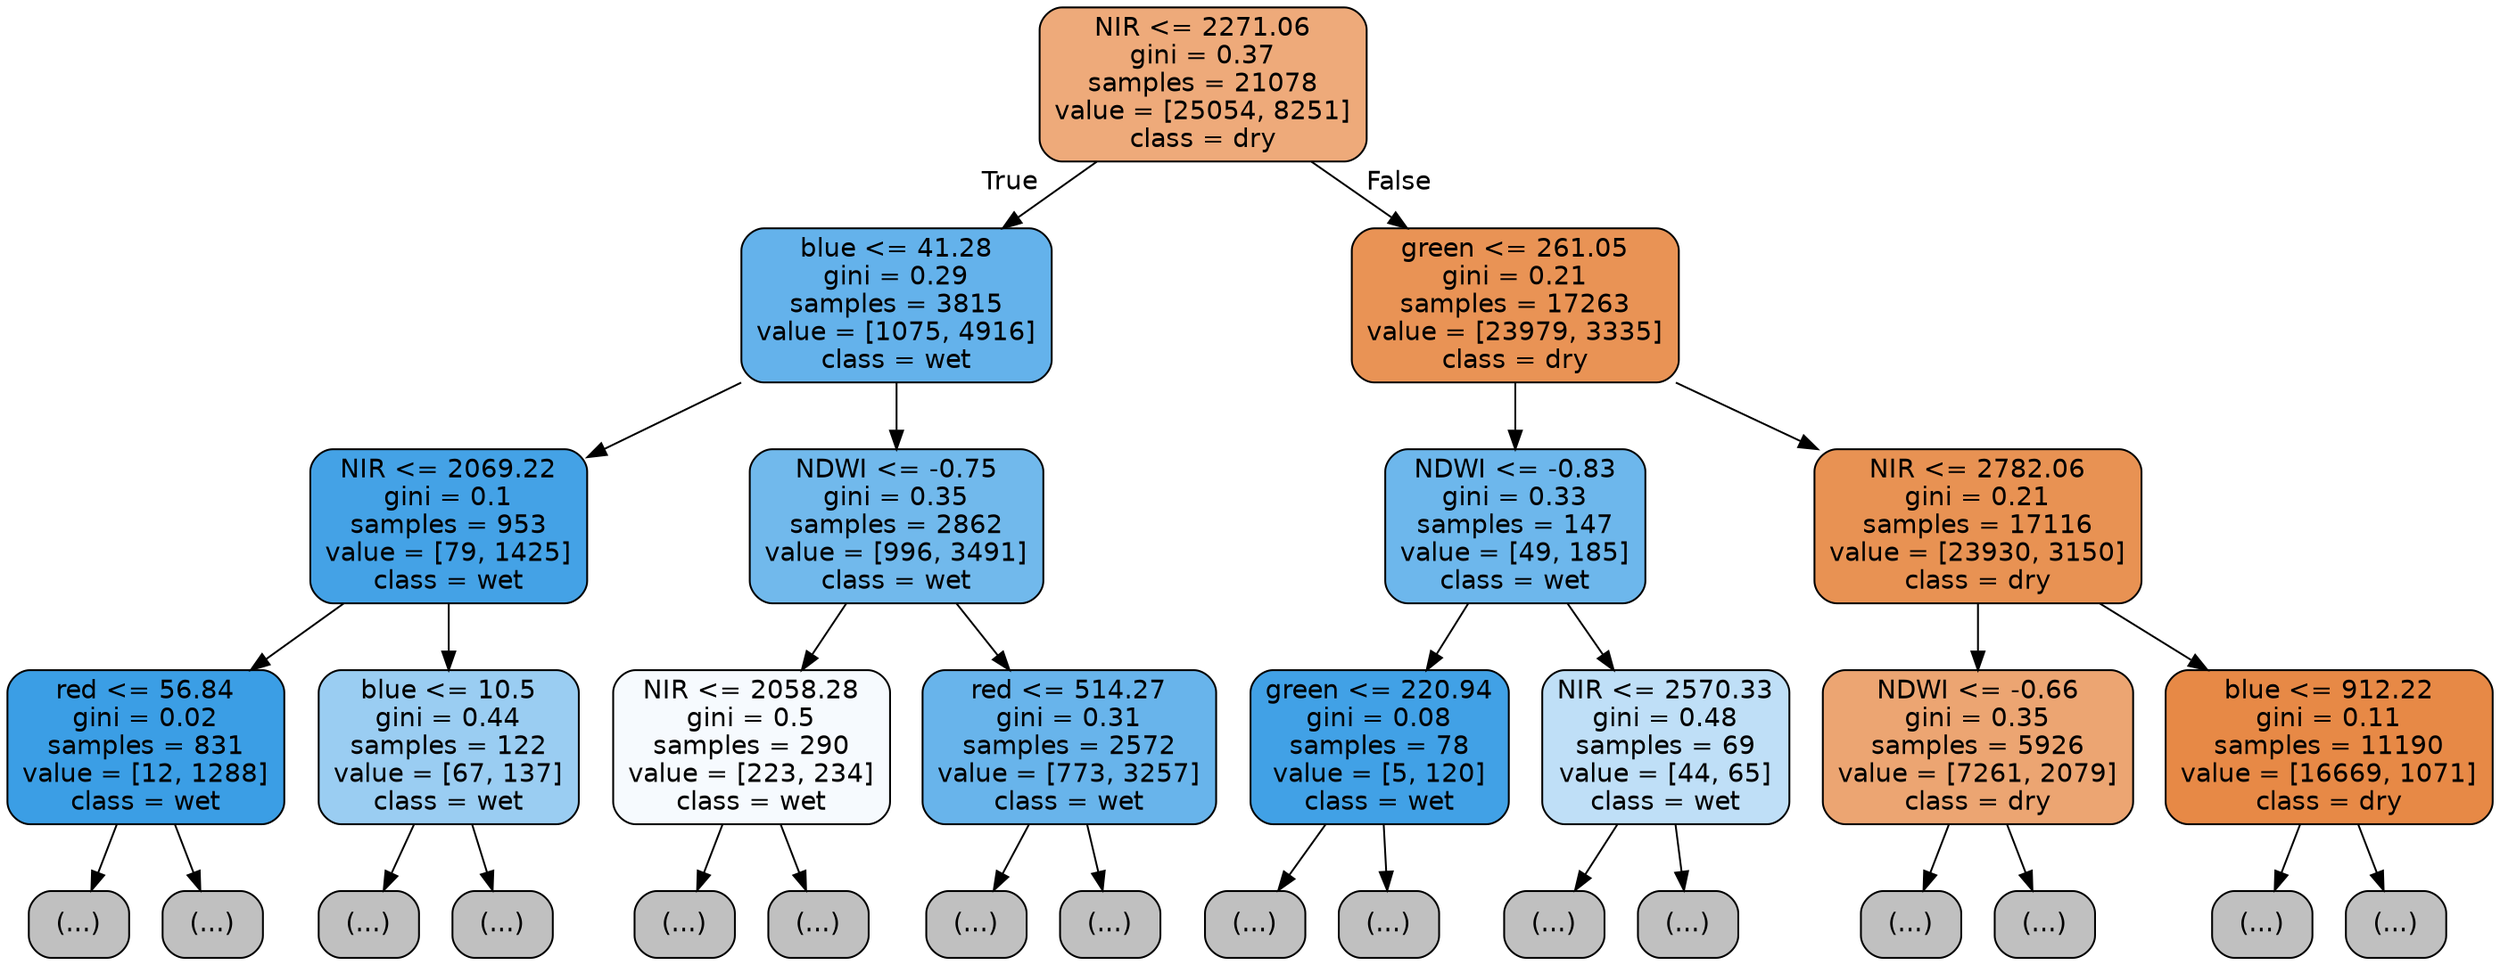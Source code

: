 digraph Tree {
node [shape=box, style="filled, rounded", color="black", fontname="helvetica"] ;
edge [fontname="helvetica"] ;
0 [label="NIR <= 2271.06\ngini = 0.37\nsamples = 21078\nvalue = [25054, 8251]\nclass = dry", fillcolor="#eeaa7a"] ;
1 [label="blue <= 41.28\ngini = 0.29\nsamples = 3815\nvalue = [1075, 4916]\nclass = wet", fillcolor="#64b2eb"] ;
0 -> 1 [labeldistance=2.5, labelangle=45, headlabel="True"] ;
2 [label="NIR <= 2069.22\ngini = 0.1\nsamples = 953\nvalue = [79, 1425]\nclass = wet", fillcolor="#44a2e6"] ;
1 -> 2 ;
3 [label="red <= 56.84\ngini = 0.02\nsamples = 831\nvalue = [12, 1288]\nclass = wet", fillcolor="#3b9ee5"] ;
2 -> 3 ;
4 [label="(...)", fillcolor="#C0C0C0"] ;
3 -> 4 ;
7 [label="(...)", fillcolor="#C0C0C0"] ;
3 -> 7 ;
34 [label="blue <= 10.5\ngini = 0.44\nsamples = 122\nvalue = [67, 137]\nclass = wet", fillcolor="#9acdf2"] ;
2 -> 34 ;
35 [label="(...)", fillcolor="#C0C0C0"] ;
34 -> 35 ;
44 [label="(...)", fillcolor="#C0C0C0"] ;
34 -> 44 ;
91 [label="NDWI <= -0.75\ngini = 0.35\nsamples = 2862\nvalue = [996, 3491]\nclass = wet", fillcolor="#71b9ec"] ;
1 -> 91 ;
92 [label="NIR <= 2058.28\ngini = 0.5\nsamples = 290\nvalue = [223, 234]\nclass = wet", fillcolor="#f6fafe"] ;
91 -> 92 ;
93 [label="(...)", fillcolor="#C0C0C0"] ;
92 -> 93 ;
142 [label="(...)", fillcolor="#C0C0C0"] ;
92 -> 142 ;
241 [label="red <= 514.27\ngini = 0.31\nsamples = 2572\nvalue = [773, 3257]\nclass = wet", fillcolor="#68b4eb"] ;
91 -> 241 ;
242 [label="(...)", fillcolor="#C0C0C0"] ;
241 -> 242 ;
683 [label="(...)", fillcolor="#C0C0C0"] ;
241 -> 683 ;
1098 [label="green <= 261.05\ngini = 0.21\nsamples = 17263\nvalue = [23979, 3335]\nclass = dry", fillcolor="#e99355"] ;
0 -> 1098 [labeldistance=2.5, labelangle=-45, headlabel="False"] ;
1099 [label="NDWI <= -0.83\ngini = 0.33\nsamples = 147\nvalue = [49, 185]\nclass = wet", fillcolor="#6db7ec"] ;
1098 -> 1099 ;
1100 [label="green <= 220.94\ngini = 0.08\nsamples = 78\nvalue = [5, 120]\nclass = wet", fillcolor="#41a1e6"] ;
1099 -> 1100 ;
1101 [label="(...)", fillcolor="#C0C0C0"] ;
1100 -> 1101 ;
1106 [label="(...)", fillcolor="#C0C0C0"] ;
1100 -> 1106 ;
1113 [label="NIR <= 2570.33\ngini = 0.48\nsamples = 69\nvalue = [44, 65]\nclass = wet", fillcolor="#bfdff7"] ;
1099 -> 1113 ;
1114 [label="(...)", fillcolor="#C0C0C0"] ;
1113 -> 1114 ;
1141 [label="(...)", fillcolor="#C0C0C0"] ;
1113 -> 1141 ;
1144 [label="NIR <= 2782.06\ngini = 0.21\nsamples = 17116\nvalue = [23930, 3150]\nclass = dry", fillcolor="#e89253"] ;
1098 -> 1144 ;
1145 [label="NDWI <= -0.66\ngini = 0.35\nsamples = 5926\nvalue = [7261, 2079]\nclass = dry", fillcolor="#eca572"] ;
1144 -> 1145 ;
1146 [label="(...)", fillcolor="#C0C0C0"] ;
1145 -> 1146 ;
3277 [label="(...)", fillcolor="#C0C0C0"] ;
1145 -> 3277 ;
3670 [label="blue <= 912.22\ngini = 0.11\nsamples = 11190\nvalue = [16669, 1071]\nclass = dry", fillcolor="#e78946"] ;
1144 -> 3670 ;
3671 [label="(...)", fillcolor="#C0C0C0"] ;
3670 -> 3671 ;
5730 [label="(...)", fillcolor="#C0C0C0"] ;
3670 -> 5730 ;
}